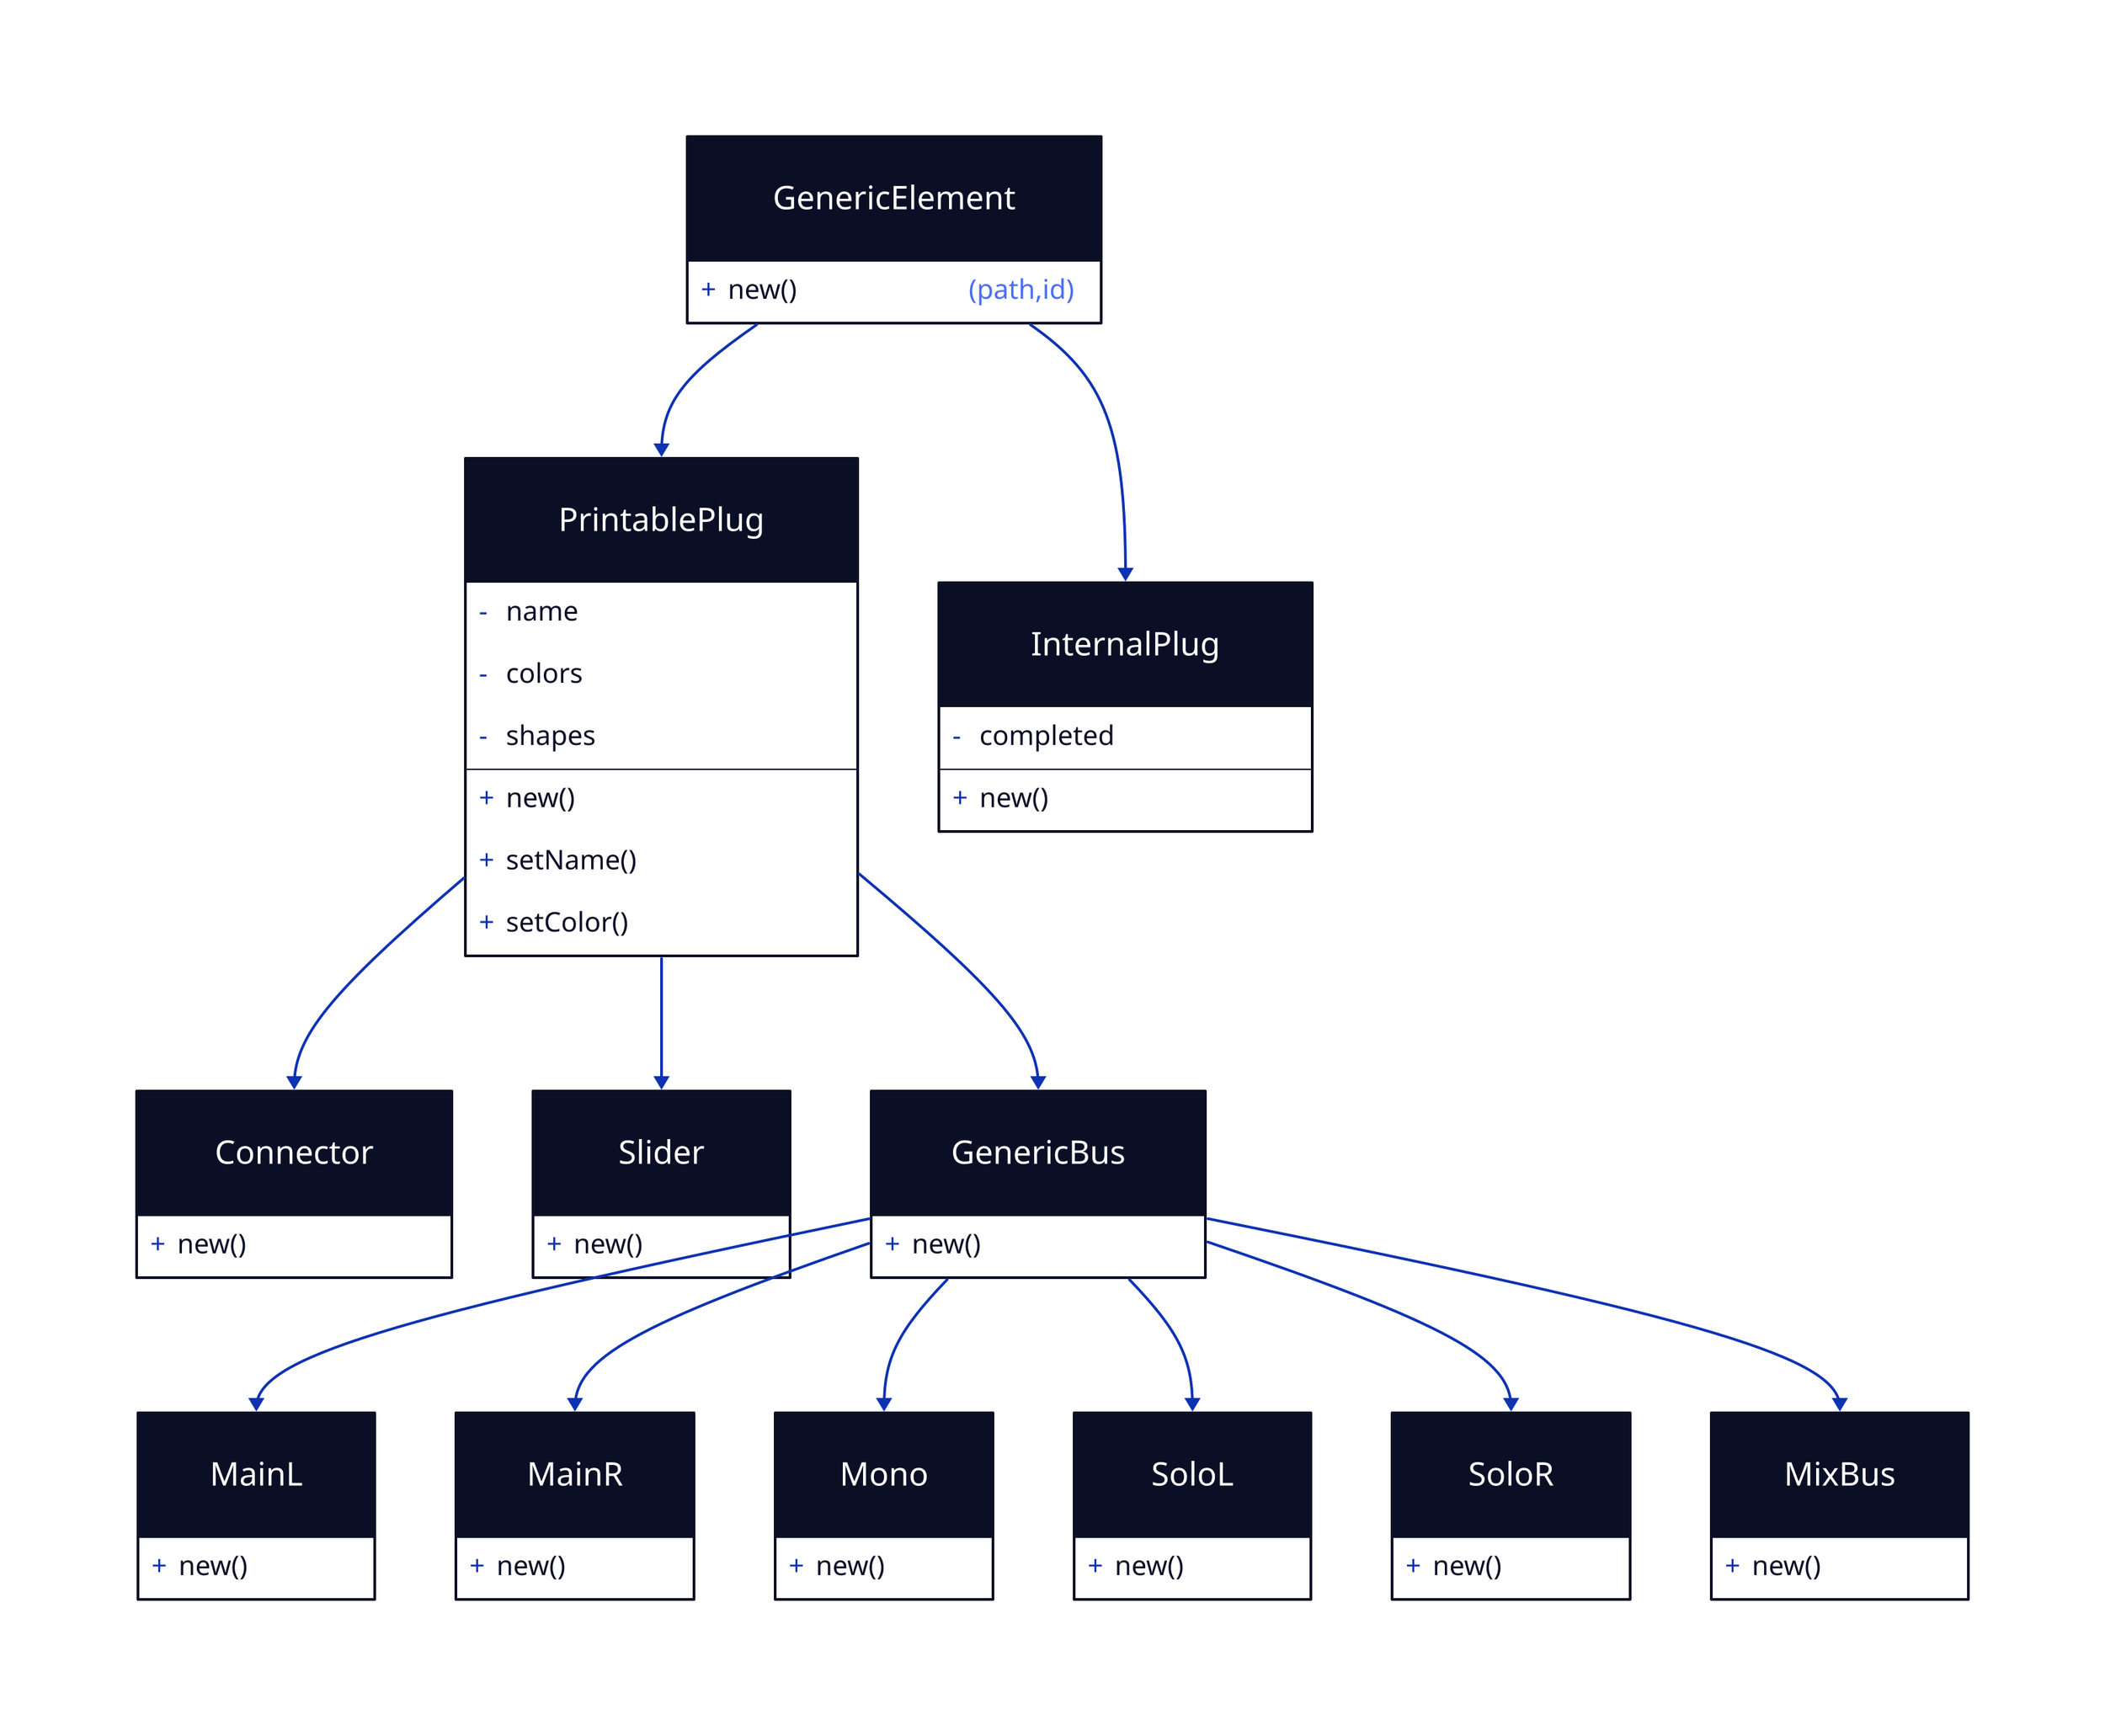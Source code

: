 GenericElement: {
  shape: class
  +new(): "(path,id)"
}

PrintablePlug:{
    shape: class
    +new(): ""   
    +setName(): ""
    +setColor(): ""
    -name
    -colors
    -shapes
}

InternalPlug{
    shape: class
    +new(): ""
    -completed
}

GenericElement-->PrintablePlug
GenericElement-->InternalPlug

Connector: {
    shape: class
    +new(): ""
  }

Slider: {
    shape: class
    +new(): ""
  }

GenericBus: {
    shape: class
    +new(): ""
  }

PrintablePlug-->Slider
PrintablePlug-->GenericBus
PrintablePlug-->Connector

MainL: {
    shape: class
    +new(): ""
  }

MainR: {
    shape: class
    +new(): ""
  }

Mono: {
    shape: class
    +new(): ""
}

SoloL: {
    shape: class
    +new(): ""
}
SoloR: {
  shape: class
  +new(): ""
}


MixBus: {
    shape: class
    +new(): ""
}

GenericBus-->MainL
GenericBus-->MainR
GenericBus-->Mono
GenericBus-->SoloL
GenericBus-->SoloR
GenericBus-->Mixbus








  